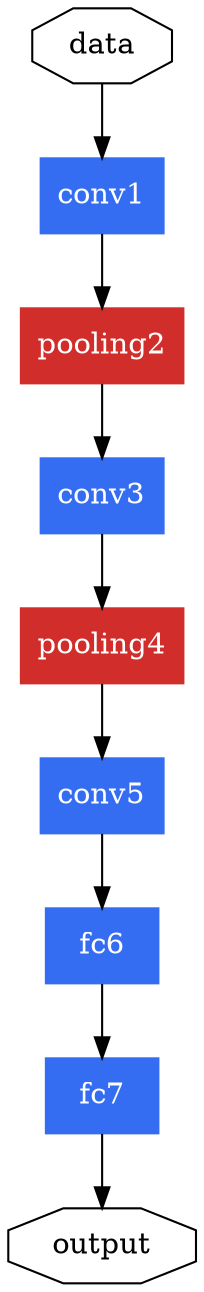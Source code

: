 digraph G {

    //node [style = filled, shape = box, color = "0.20,0.42,0.94"]; conv1 conv2;
    node [shape = octagon]; data output;
    //blue
    node [style = filled, shape = box, color = "#346df1", fontcolor = white]; conv1 conv3 conv5 fc6 fc7;
    //red
    node [style = filled, shape = box, color = "#d02d2b", fontcolor = white]; pooling2 pooling4;
    //yellow
    node [style = filled, shape = box, color = "#efa609", fontcolor = white]; 
    //green
    node [style = filled, shape = box, color = "#178f46", fontcolor = white];

	data->conv1;
	conv1->pooling2;

	pooling2->conv3;
	conv3->pooling4;

    pooling4->conv5;
    conv5->fc6;
    fc6->fc7;
    fc7->output

	//main->init[style = dotted];//虚线

	//main->cleanup;

	//execute->{make_string; printf}//连接两个

	//init->make_string;

	//edge[color = red]; // 连接线的颜色

	//main->printf[style=bold, label="100 times"];//线的 label

	//make_string[label = "make a\nstring"]// \n, 这个node的label，注意和上一行的区别

	//node[shape = box, style = filled, color = ".7.3 1.0"];//一个node的属性

	//execute->compare;
}
